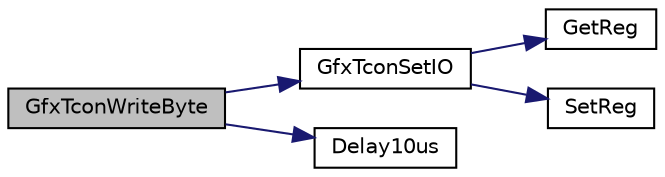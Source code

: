 digraph "GfxTconWriteByte"
{
  edge [fontname="Helvetica",fontsize="10",labelfontname="Helvetica",labelfontsize="10"];
  node [fontname="Helvetica",fontsize="10",shape=record];
  rankdir="LR";
  Node1 [label="GfxTconWriteByte",height=0.2,width=0.4,color="black", fillcolor="grey75", style="filled", fontcolor="black"];
  Node1 -> Node2 [color="midnightblue",fontsize="10",style="solid",fontname="Helvetica"];
  Node2 [label="GfxTconSetIO",height=0.2,width=0.4,color="black", fillcolor="white", style="filled",URL="$_t_c_o_n___s_s_d1289_8c.html#a5920bc0252f9cb0e81a5454afa2f2362"];
  Node2 -> Node3 [color="midnightblue",fontsize="10",style="solid",fontname="Helvetica"];
  Node3 [label="GetReg",height=0.2,width=0.4,color="black", fillcolor="white", style="filled",URL="$_s_s_d1926_8c.html#a1a899fc9cc82323f904a6adb092bdaf2"];
  Node2 -> Node4 [color="midnightblue",fontsize="10",style="solid",fontname="Helvetica"];
  Node4 [label="SetReg",height=0.2,width=0.4,color="black", fillcolor="white", style="filled",URL="$drv_t_f_t001_8c.html#a349f9778b4f39668cb7743d2f1d11571"];
  Node1 -> Node5 [color="midnightblue",fontsize="10",style="solid",fontname="Helvetica"];
  Node5 [label="Delay10us",height=0.2,width=0.4,color="black", fillcolor="white", style="filled",URL="$_time_delay_8c.html#a3cb8a560bf8ae1654a16eba8ffa4b386"];
}
